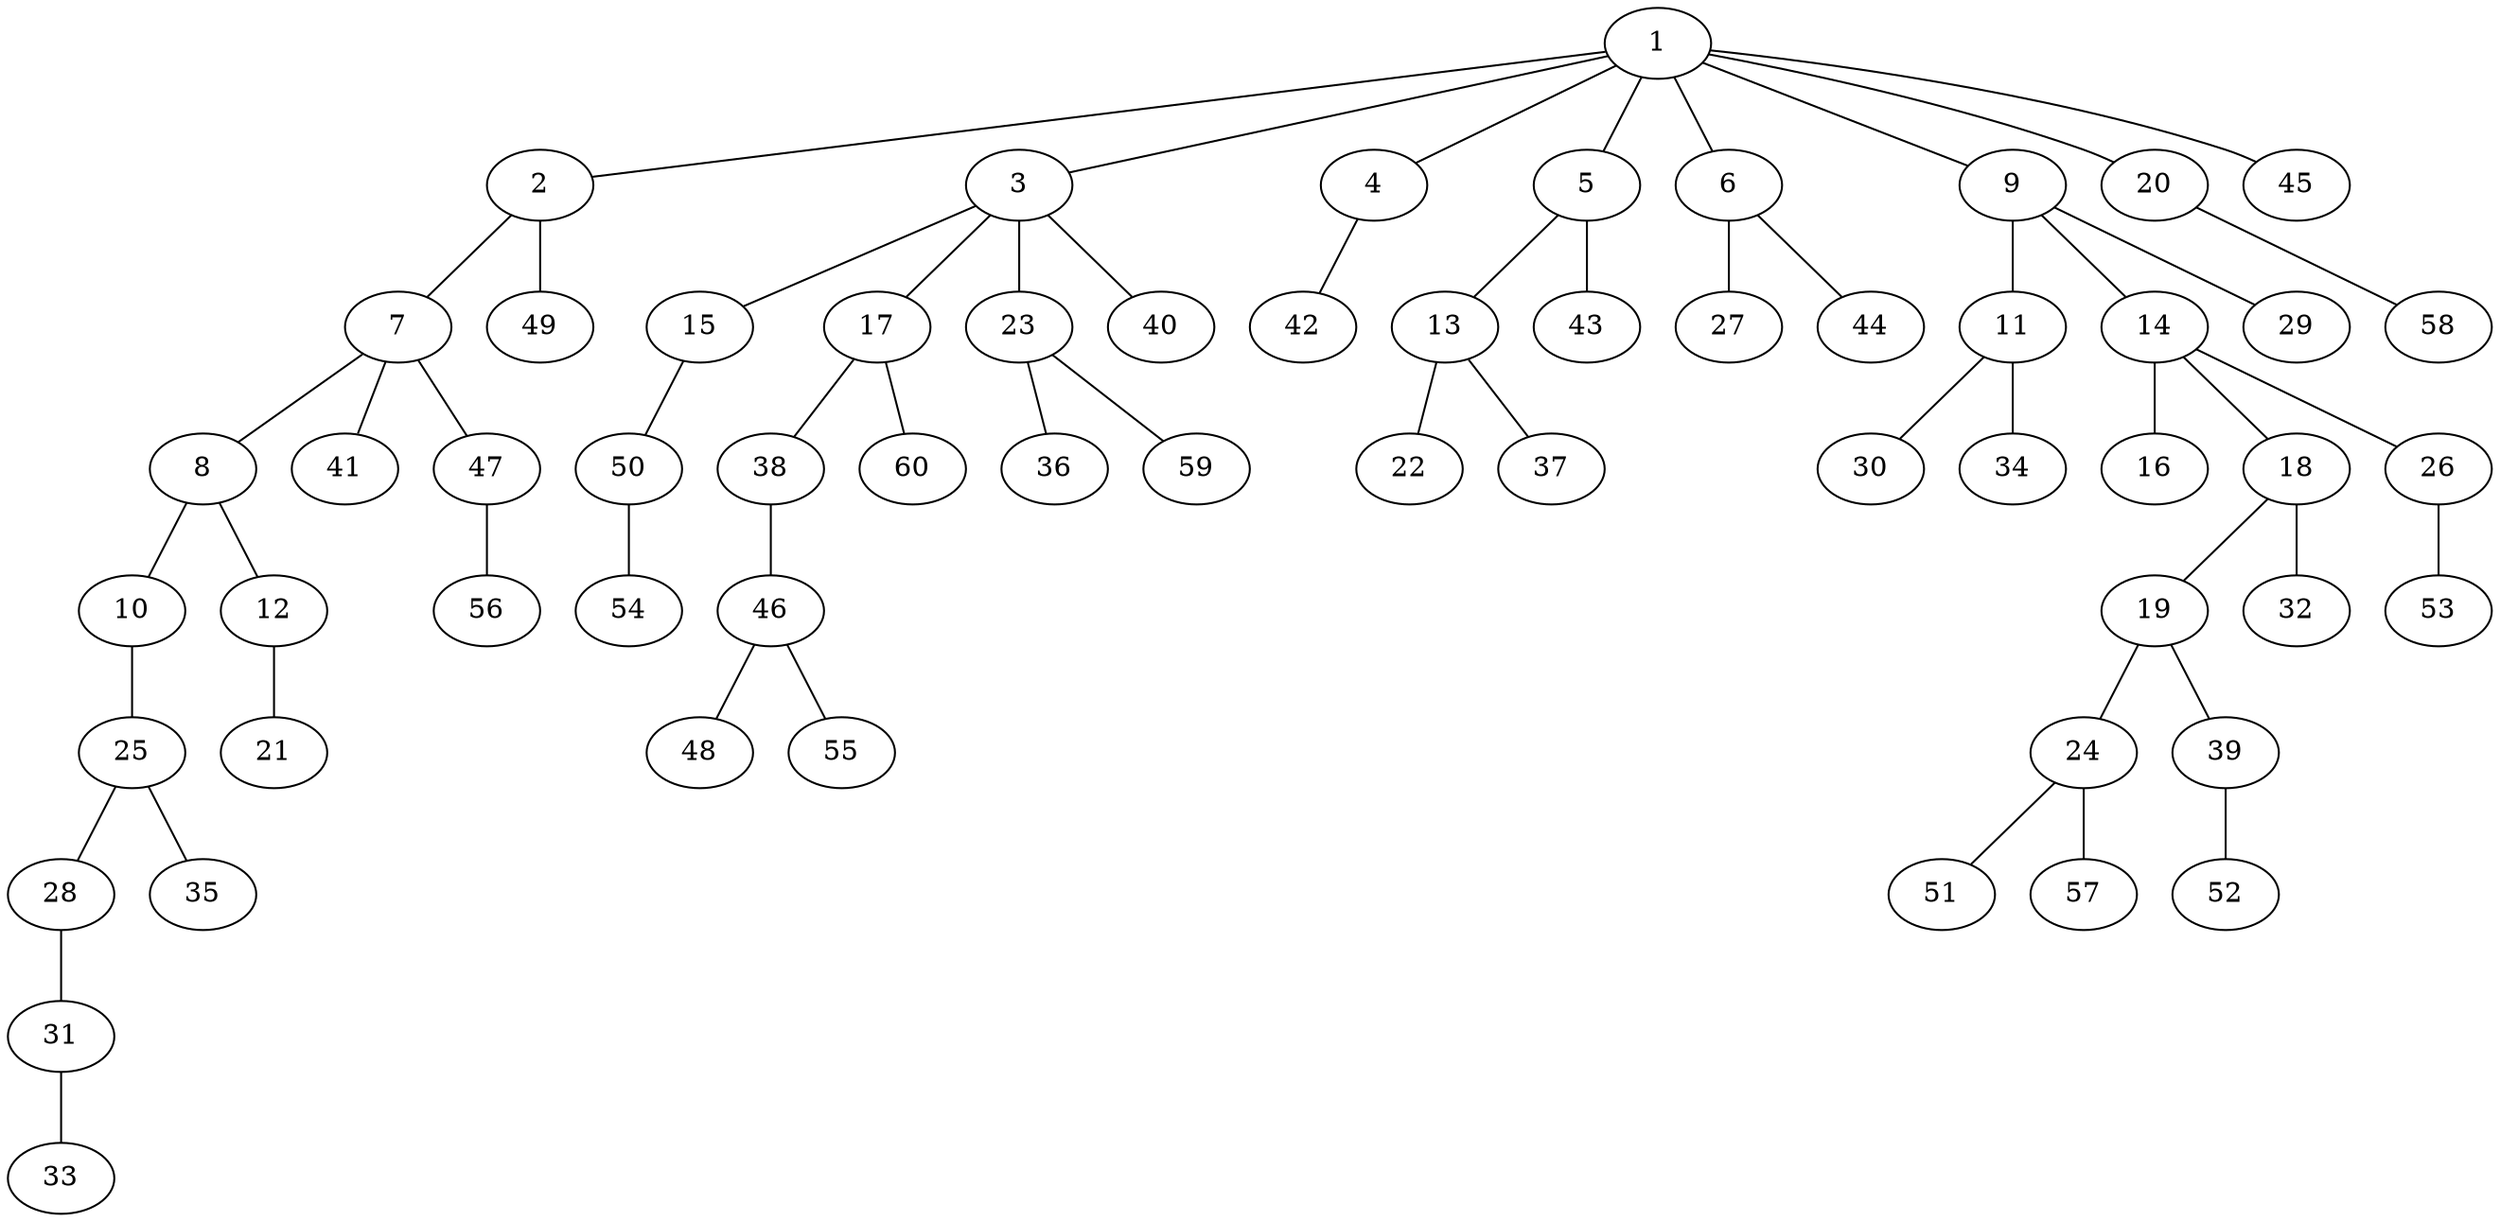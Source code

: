 graph graphname {1--2
1--3
1--4
1--5
1--6
1--9
1--20
1--45
2--7
2--49
3--15
3--17
3--23
3--40
4--42
5--13
5--43
6--27
6--44
7--8
7--41
7--47
8--10
8--12
9--11
9--14
9--29
10--25
11--30
11--34
12--21
13--22
13--37
14--16
14--18
14--26
15--50
17--38
17--60
18--19
18--32
19--24
19--39
20--58
23--36
23--59
24--51
24--57
25--28
25--35
26--53
28--31
31--33
38--46
39--52
46--48
46--55
47--56
50--54
}